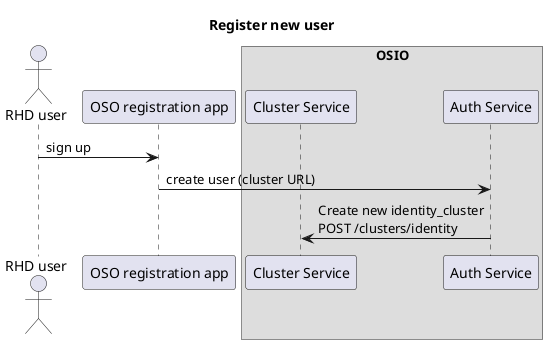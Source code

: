 @startuml
title Register new user

actor "RHD user" as rhduser
participant "OSO registration app" as oso
box "OSIO"
	participant "Cluster Service" as cs
	participant "Auth Service" as auth
end box

rhduser -> oso : sign up
oso -> auth : create user (cluster URL)
auth -> cs : Create new identity_cluster\nPOST /clusters/identity
@enduml